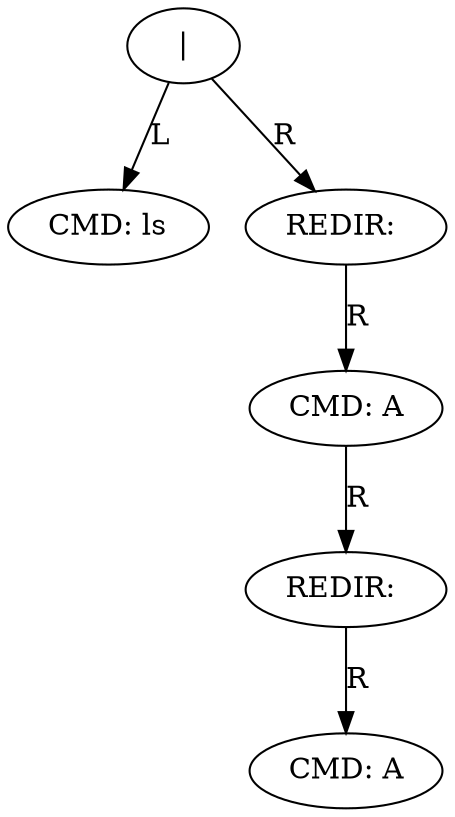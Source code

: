 digraph AST {
"0x603000000d30" [label="|"];
"0x603000000d30" -> "0x603000000d60" [label="L"];
"0x603000000d60" [label="CMD: ls"];
"0x603000000d30" -> "0x603000000d90" [label="R"];
"0x603000000d90" [label="REDIR: "];
"0x603000000d90" -> "0x603000000dc0" [label="R"];
"0x603000000dc0" [label="CMD: A"];
"0x603000000dc0" -> "0x603000000df0" [label="R"];
"0x603000000df0" [label="REDIR: "];
"0x603000000df0" -> "0x603000000e20" [label="R"];
"0x603000000e20" [label="CMD: A"];
}
